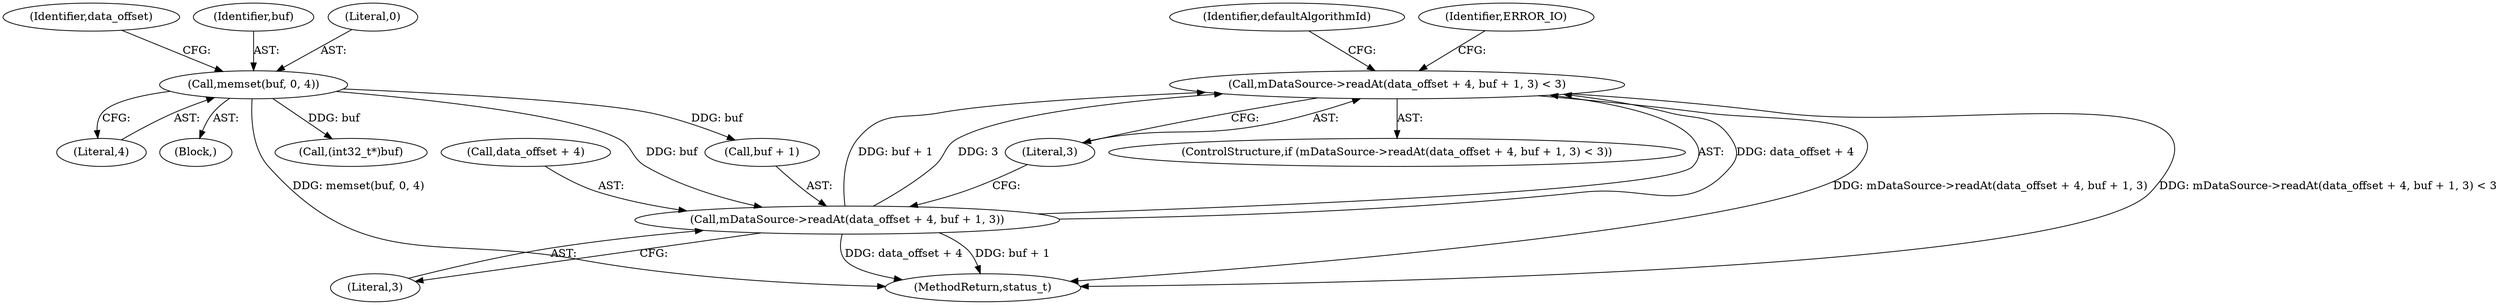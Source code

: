 digraph "0_Android_8a3a2f6ea7defe1a81bb32b3c9f3537f84749b9d@API" {
"1001046" [label="(Call,mDataSource->readAt(data_offset + 4, buf + 1, 3) < 3)"];
"1001047" [label="(Call,mDataSource->readAt(data_offset + 4, buf + 1, 3))"];
"1001041" [label="(Call,memset(buf, 0, 4))"];
"1001045" [label="(ControlStructure,if (mDataSource->readAt(data_offset + 4, buf + 1, 3) < 3))"];
"1001041" [label="(Call,memset(buf, 0, 4))"];
"1001048" [label="(Call,data_offset + 4)"];
"1001047" [label="(Call,mDataSource->readAt(data_offset + 4, buf + 1, 3))"];
"1001055" [label="(Literal,3)"];
"1003923" [label="(MethodReturn,status_t)"];
"1001042" [label="(Identifier,buf)"];
"1001058" [label="(Identifier,ERROR_IO)"];
"1001046" [label="(Call,mDataSource->readAt(data_offset + 4, buf + 1, 3) < 3)"];
"1001061" [label="(Identifier,defaultAlgorithmId)"];
"1001054" [label="(Literal,3)"];
"1001044" [label="(Literal,4)"];
"1001043" [label="(Literal,0)"];
"1001028" [label="(Block,)"];
"1001051" [label="(Call,buf + 1)"];
"1001049" [label="(Identifier,data_offset)"];
"1001064" [label="(Call,(int32_t*)buf)"];
"1001046" -> "1001045"  [label="AST: "];
"1001046" -> "1001055"  [label="CFG: "];
"1001047" -> "1001046"  [label="AST: "];
"1001055" -> "1001046"  [label="AST: "];
"1001058" -> "1001046"  [label="CFG: "];
"1001061" -> "1001046"  [label="CFG: "];
"1001046" -> "1003923"  [label="DDG: mDataSource->readAt(data_offset + 4, buf + 1, 3)"];
"1001046" -> "1003923"  [label="DDG: mDataSource->readAt(data_offset + 4, buf + 1, 3) < 3"];
"1001047" -> "1001046"  [label="DDG: data_offset + 4"];
"1001047" -> "1001046"  [label="DDG: buf + 1"];
"1001047" -> "1001046"  [label="DDG: 3"];
"1001047" -> "1001054"  [label="CFG: "];
"1001048" -> "1001047"  [label="AST: "];
"1001051" -> "1001047"  [label="AST: "];
"1001054" -> "1001047"  [label="AST: "];
"1001055" -> "1001047"  [label="CFG: "];
"1001047" -> "1003923"  [label="DDG: buf + 1"];
"1001047" -> "1003923"  [label="DDG: data_offset + 4"];
"1001041" -> "1001047"  [label="DDG: buf"];
"1001041" -> "1001028"  [label="AST: "];
"1001041" -> "1001044"  [label="CFG: "];
"1001042" -> "1001041"  [label="AST: "];
"1001043" -> "1001041"  [label="AST: "];
"1001044" -> "1001041"  [label="AST: "];
"1001049" -> "1001041"  [label="CFG: "];
"1001041" -> "1003923"  [label="DDG: memset(buf, 0, 4)"];
"1001041" -> "1001051"  [label="DDG: buf"];
"1001041" -> "1001064"  [label="DDG: buf"];
}
